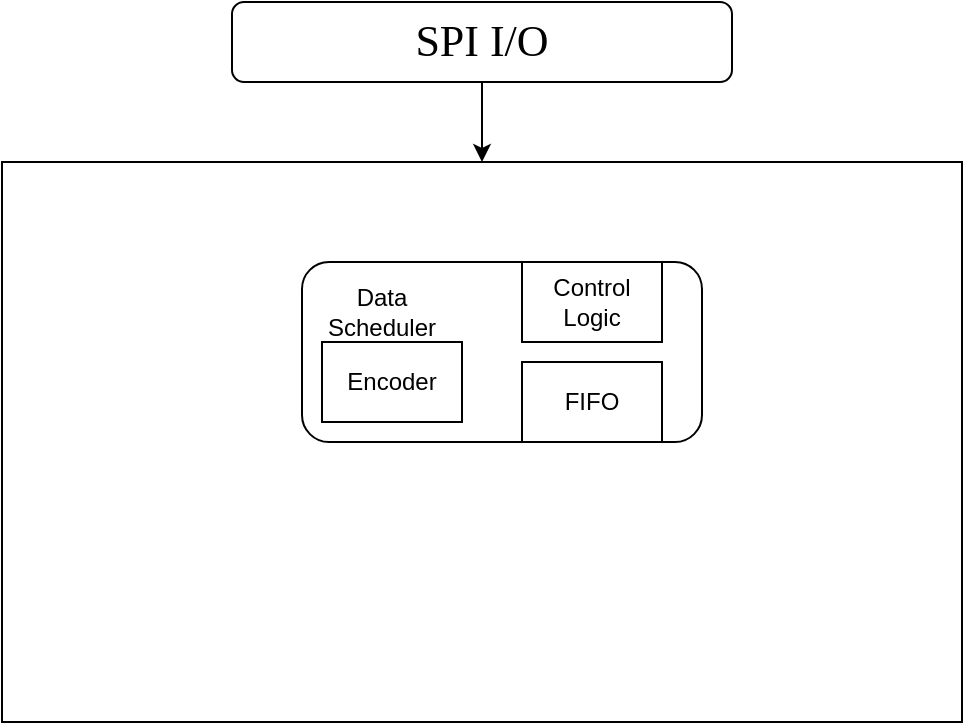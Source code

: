 <mxfile version="24.7.17">
  <diagram name="第 1 页" id="aXQQuOtkRS8TvUPB2Q-p">
    <mxGraphModel dx="794" dy="446" grid="1" gridSize="10" guides="1" tooltips="1" connect="1" arrows="0" fold="1" page="1" pageScale="1" pageWidth="827" pageHeight="1169" math="0" shadow="0">
      <root>
        <mxCell id="0" />
        <mxCell id="1" parent="0" />
        <mxCell id="yFsxWnC4twTi9RpUh4xe-3" style="edgeStyle=orthogonalEdgeStyle;rounded=0;orthogonalLoop=1;jettySize=auto;html=1;exitX=0.5;exitY=1;exitDx=0;exitDy=0;entryX=0.5;entryY=0;entryDx=0;entryDy=0;" edge="1" parent="1" source="yFsxWnC4twTi9RpUh4xe-1" target="yFsxWnC4twTi9RpUh4xe-2">
          <mxGeometry relative="1" as="geometry" />
        </mxCell>
        <mxCell id="yFsxWnC4twTi9RpUh4xe-1" value="&lt;font face=&quot;Times New Roman&quot; style=&quot;font-size: 22px;&quot;&gt;SPI I/O&lt;/font&gt;" style="rounded=1;whiteSpace=wrap;html=1;" vertex="1" parent="1">
          <mxGeometry x="315" y="200" width="250" height="40" as="geometry" />
        </mxCell>
        <mxCell id="yFsxWnC4twTi9RpUh4xe-2" value="" style="rounded=0;whiteSpace=wrap;html=1;" vertex="1" parent="1">
          <mxGeometry x="200" y="280" width="480" height="280" as="geometry" />
        </mxCell>
        <mxCell id="yFsxWnC4twTi9RpUh4xe-4" value="" style="rounded=1;whiteSpace=wrap;html=1;" vertex="1" parent="1">
          <mxGeometry x="350" y="330" width="200" height="90" as="geometry" />
        </mxCell>
        <mxCell id="yFsxWnC4twTi9RpUh4xe-5" value="Data Scheduler" style="text;html=1;align=center;verticalAlign=middle;whiteSpace=wrap;rounded=0;" vertex="1" parent="1">
          <mxGeometry x="360" y="340" width="60" height="30" as="geometry" />
        </mxCell>
        <mxCell id="yFsxWnC4twTi9RpUh4xe-6" value="FIFO" style="rounded=0;whiteSpace=wrap;html=1;" vertex="1" parent="1">
          <mxGeometry x="460" y="380" width="70" height="40" as="geometry" />
        </mxCell>
        <mxCell id="yFsxWnC4twTi9RpUh4xe-7" value="Encoder" style="rounded=0;whiteSpace=wrap;html=1;" vertex="1" parent="1">
          <mxGeometry x="360" y="370" width="70" height="40" as="geometry" />
        </mxCell>
        <mxCell id="yFsxWnC4twTi9RpUh4xe-8" value="Control Logic" style="rounded=0;whiteSpace=wrap;html=1;" vertex="1" parent="1">
          <mxGeometry x="460" y="330" width="70" height="40" as="geometry" />
        </mxCell>
      </root>
    </mxGraphModel>
  </diagram>
</mxfile>
